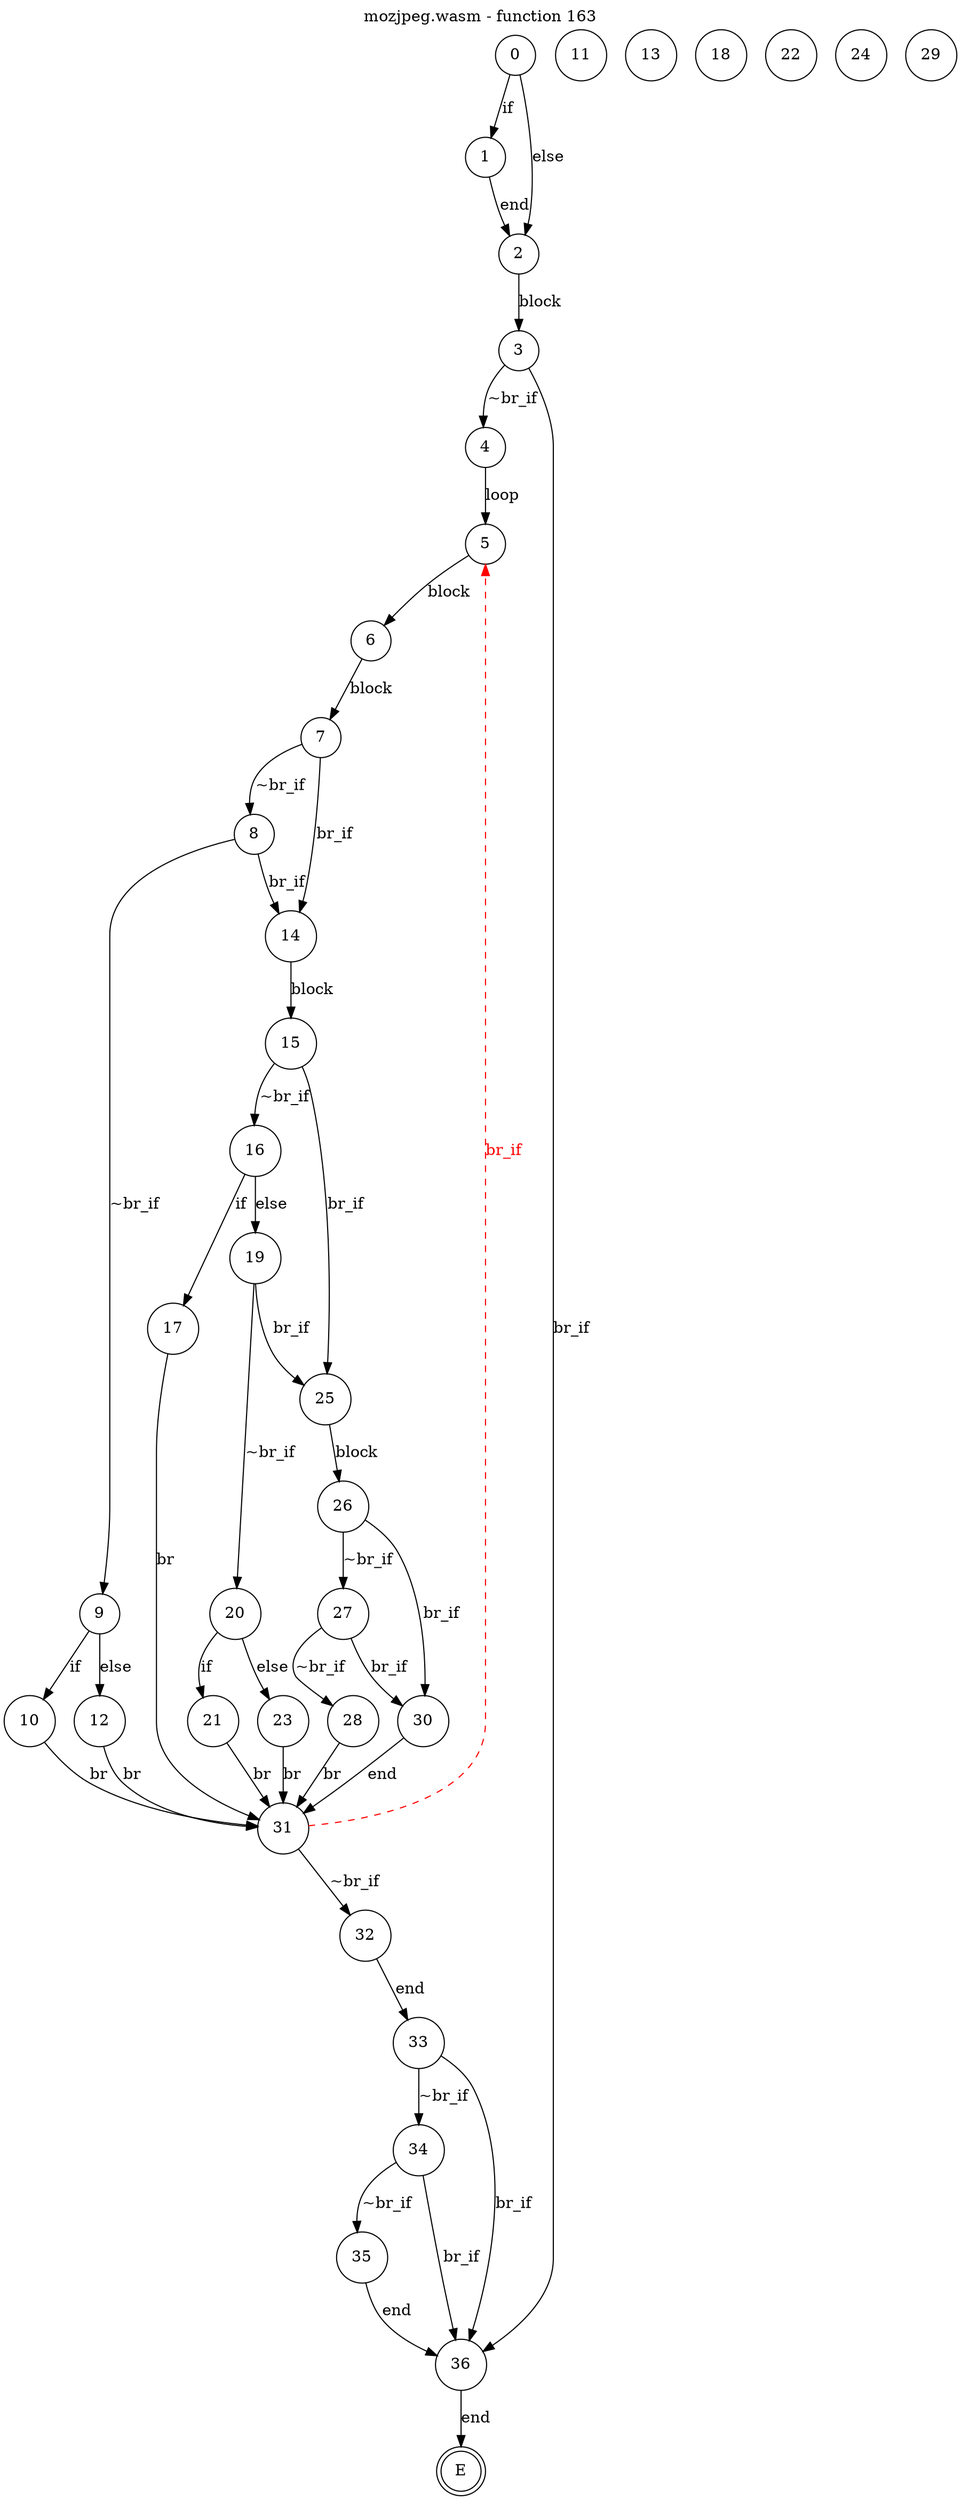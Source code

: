 digraph finite_state_machine {
    label = "mozjpeg.wasm - function 163"
    labelloc =  t
    labelfontsize = 16
    labelfontcolor = black
    labelfontname = "Helvetica"
    node [shape = doublecircle]; E ;
node [shape=circle, fontcolor=black, style="", label="0"]0
node [shape=circle, fontcolor=black, style="", label="1"]1
node [shape=circle, fontcolor=black, style="", label="2"]2
node [shape=circle, fontcolor=black, style="", label="3"]3
node [shape=circle, fontcolor=black, style="", label="4"]4
node [shape=circle, fontcolor=black, style="", label="5"]5
node [shape=circle, fontcolor=black, style="", label="6"]6
node [shape=circle, fontcolor=black, style="", label="7"]7
node [shape=circle, fontcolor=black, style="", label="8"]8
node [shape=circle, fontcolor=black, style="", label="9"]9
node [shape=circle, fontcolor=black, style="", label="10"]10
node [shape=circle, fontcolor=black, style="", label="11"]11
node [shape=circle, fontcolor=black, style="", label="12"]12
node [shape=circle, fontcolor=black, style="", label="13"]13
node [shape=circle, fontcolor=black, style="", label="14"]14
node [shape=circle, fontcolor=black, style="", label="15"]15
node [shape=circle, fontcolor=black, style="", label="16"]16
node [shape=circle, fontcolor=black, style="", label="17"]17
node [shape=circle, fontcolor=black, style="", label="18"]18
node [shape=circle, fontcolor=black, style="", label="19"]19
node [shape=circle, fontcolor=black, style="", label="20"]20
node [shape=circle, fontcolor=black, style="", label="21"]21
node [shape=circle, fontcolor=black, style="", label="22"]22
node [shape=circle, fontcolor=black, style="", label="23"]23
node [shape=circle, fontcolor=black, style="", label="24"]24
node [shape=circle, fontcolor=black, style="", label="25"]25
node [shape=circle, fontcolor=black, style="", label="26"]26
node [shape=circle, fontcolor=black, style="", label="27"]27
node [shape=circle, fontcolor=black, style="", label="28"]28
node [shape=circle, fontcolor=black, style="", label="29"]29
node [shape=circle, fontcolor=black, style="", label="30"]30
node [shape=circle, fontcolor=black, style="", label="31"]31
node [shape=circle, fontcolor=black, style="", label="32"]32
node [shape=circle, fontcolor=black, style="", label="33"]33
node [shape=circle, fontcolor=black, style="", label="34"]34
node [shape=circle, fontcolor=black, style="", label="35"]35
node [shape=circle, fontcolor=black, style="", label="36"]36
node [shape=circle, fontcolor=black, style="", label="E"]E
    0 -> 1[label="if"];
    0 -> 2[label="else"];
    1 -> 2[label="end"];
    2 -> 3[label="block"];
    3 -> 4[label="~br_if"];
    3 -> 36[label="br_if"];
    4 -> 5[label="loop"];
    5 -> 6[label="block"];
    6 -> 7[label="block"];
    7 -> 8[label="~br_if"];
    7 -> 14[label="br_if"];
    8 -> 9[label="~br_if"];
    8 -> 14[label="br_if"];
    9 -> 10[label="if"];
    9 -> 12[label="else"];
    10 -> 31[label="br"];
    12 -> 31[label="br"];
    14 -> 15[label="block"];
    15 -> 16[label="~br_if"];
    15 -> 25[label="br_if"];
    16 -> 17[label="if"];
    16 -> 19[label="else"];
    17 -> 31[label="br"];
    19 -> 20[label="~br_if"];
    19 -> 25[label="br_if"];
    20 -> 21[label="if"];
    20 -> 23[label="else"];
    21 -> 31[label="br"];
    23 -> 31[label="br"];
    25 -> 26[label="block"];
    26 -> 27[label="~br_if"];
    26 -> 30[label="br_if"];
    27 -> 28[label="~br_if"];
    27 -> 30[label="br_if"];
    28 -> 31[label="br"];
    30 -> 31[label="end"];
    31 -> 32[label="~br_if"];
    31 -> 5[style="dashed" color="red" fontcolor="red" label="br_if"];
    32 -> 33[label="end"];
    33 -> 34[label="~br_if"];
    33 -> 36[label="br_if"];
    34 -> 35[label="~br_if"];
    34 -> 36[label="br_if"];
    35 -> 36[label="end"];
    36 -> E[label="end"];
}
